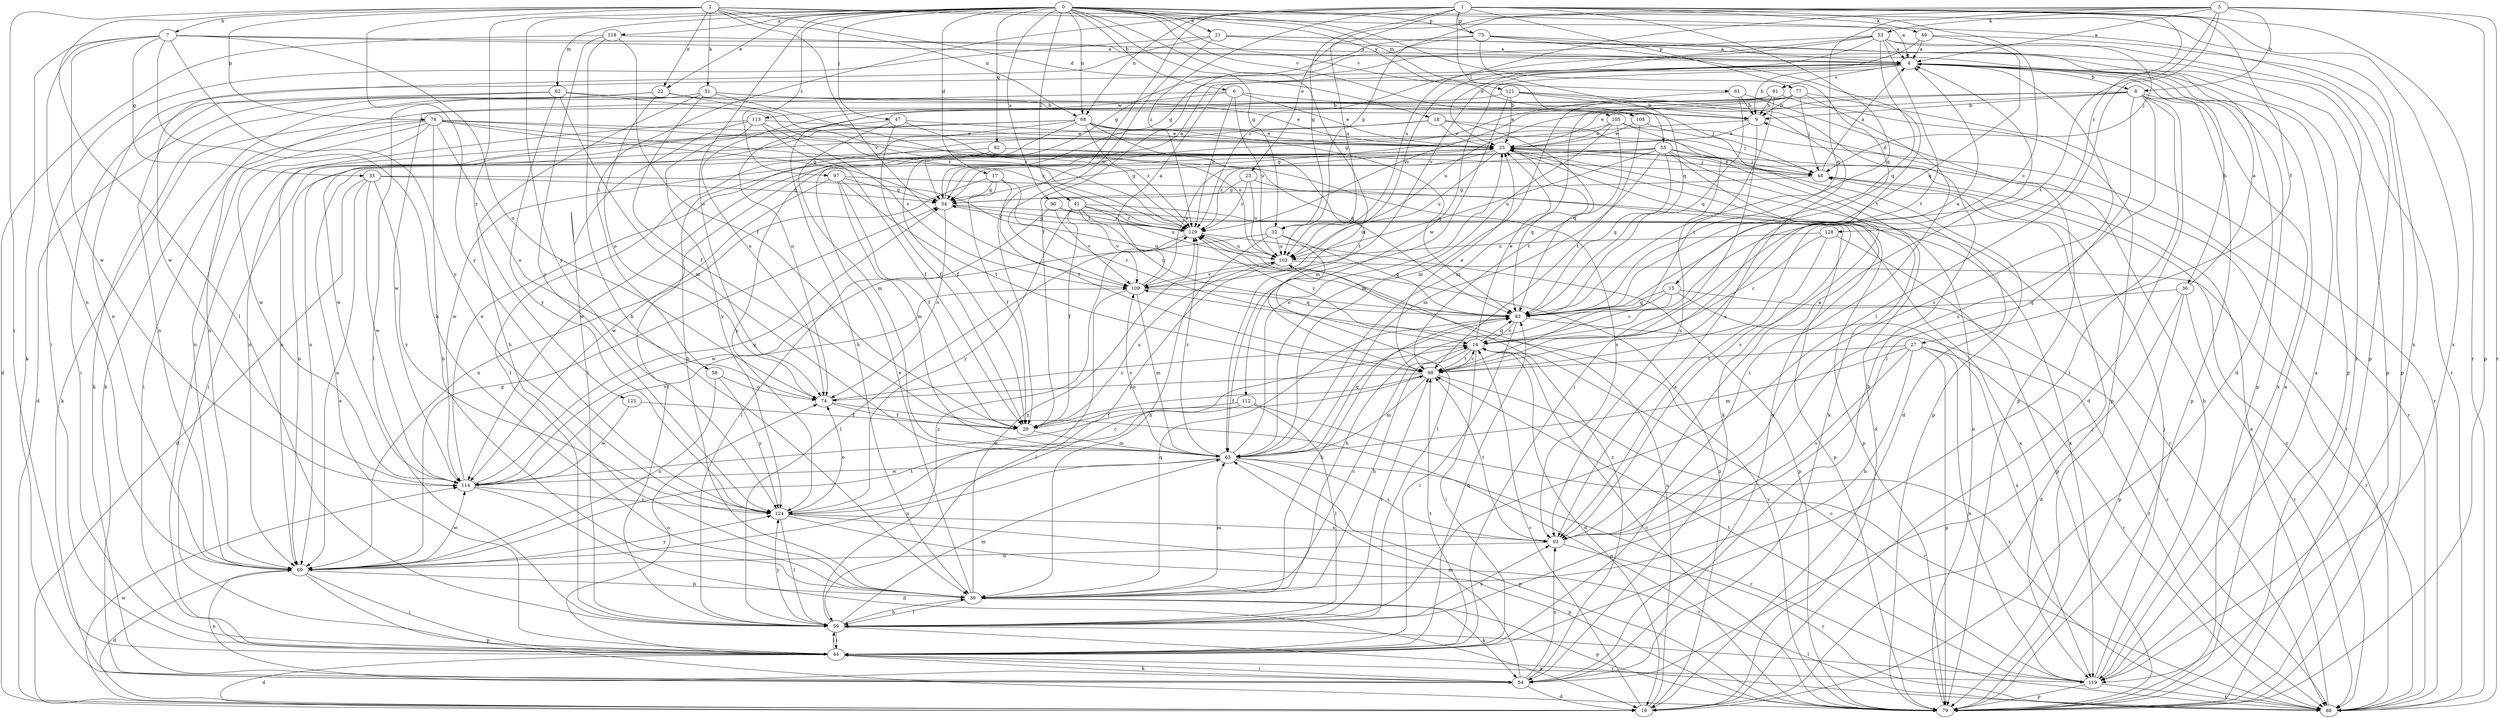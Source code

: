 strict digraph  {
0;
1;
2;
3;
4;
6;
7;
8;
9;
14;
15;
17;
18;
19;
21;
22;
23;
25;
27;
29;
32;
33;
34;
36;
39;
41;
44;
47;
48;
49;
51;
53;
54;
55;
58;
59;
61;
62;
63;
68;
69;
74;
75;
77;
78;
79;
82;
83;
88;
90;
91;
93;
97;
98;
103;
105;
108;
109;
112;
113;
114;
118;
119;
121;
124;
125;
128;
129;
0 -> 4  [label=a];
0 -> 6  [label=b];
0 -> 15  [label=d];
0 -> 17  [label=d];
0 -> 21  [label=e];
0 -> 22  [label=e];
0 -> 32  [label=g];
0 -> 41  [label=i];
0 -> 47  [label=j];
0 -> 61  [label=m];
0 -> 62  [label=m];
0 -> 63  [label=m];
0 -> 68  [label=n];
0 -> 74  [label=o];
0 -> 75  [label=p];
0 -> 82  [label=q];
0 -> 90  [label=s];
0 -> 97  [label=t];
0 -> 105  [label=v];
0 -> 108  [label=v];
0 -> 118  [label=x];
0 -> 121  [label=y];
0 -> 124  [label=y];
0 -> 125  [label=z];
1 -> 14  [label=c];
1 -> 27  [label=f];
1 -> 29  [label=f];
1 -> 32  [label=g];
1 -> 49  [label=k];
1 -> 55  [label=l];
1 -> 58  [label=l];
1 -> 68  [label=n];
1 -> 75  [label=p];
1 -> 77  [label=p];
1 -> 83  [label=q];
1 -> 88  [label=r];
1 -> 103  [label=u];
1 -> 119  [label=x];
1 -> 128  [label=z];
1 -> 129  [label=z];
2 -> 7  [label=b];
2 -> 18  [label=d];
2 -> 22  [label=e];
2 -> 44  [label=i];
2 -> 51  [label=k];
2 -> 59  [label=l];
2 -> 68  [label=n];
2 -> 78  [label=p];
2 -> 79  [label=p];
2 -> 109  [label=v];
2 -> 119  [label=x];
2 -> 124  [label=y];
3 -> 4  [label=a];
3 -> 8  [label=b];
3 -> 23  [label=e];
3 -> 32  [label=g];
3 -> 53  [label=k];
3 -> 59  [label=l];
3 -> 79  [label=p];
3 -> 83  [label=q];
3 -> 88  [label=r];
3 -> 98  [label=t];
3 -> 103  [label=u];
4 -> 8  [label=b];
4 -> 9  [label=b];
4 -> 36  [label=h];
4 -> 69  [label=n];
4 -> 79  [label=p];
4 -> 91  [label=s];
4 -> 93  [label=s];
4 -> 112  [label=w];
6 -> 25  [label=e];
6 -> 48  [label=j];
6 -> 103  [label=u];
6 -> 113  [label=w];
6 -> 114  [label=w];
6 -> 129  [label=z];
7 -> 4  [label=a];
7 -> 33  [label=g];
7 -> 39  [label=h];
7 -> 54  [label=k];
7 -> 69  [label=n];
7 -> 74  [label=o];
7 -> 79  [label=p];
7 -> 114  [label=w];
7 -> 124  [label=y];
8 -> 9  [label=b];
8 -> 19  [label=d];
8 -> 25  [label=e];
8 -> 44  [label=i];
8 -> 59  [label=l];
8 -> 74  [label=o];
8 -> 79  [label=p];
8 -> 93  [label=s];
8 -> 103  [label=u];
8 -> 119  [label=x];
9 -> 25  [label=e];
9 -> 34  [label=g];
9 -> 44  [label=i];
14 -> 4  [label=a];
14 -> 19  [label=d];
14 -> 25  [label=e];
14 -> 39  [label=h];
14 -> 44  [label=i];
14 -> 83  [label=q];
14 -> 98  [label=t];
14 -> 129  [label=z];
15 -> 14  [label=c];
15 -> 39  [label=h];
15 -> 83  [label=q];
15 -> 88  [label=r];
15 -> 119  [label=x];
17 -> 14  [label=c];
17 -> 29  [label=f];
17 -> 34  [label=g];
17 -> 69  [label=n];
17 -> 98  [label=t];
18 -> 25  [label=e];
18 -> 39  [label=h];
18 -> 44  [label=i];
18 -> 48  [label=j];
18 -> 83  [label=q];
19 -> 14  [label=c];
19 -> 103  [label=u];
19 -> 114  [label=w];
19 -> 129  [label=z];
21 -> 4  [label=a];
21 -> 44  [label=i];
21 -> 79  [label=p];
21 -> 109  [label=v];
21 -> 114  [label=w];
21 -> 119  [label=x];
22 -> 9  [label=b];
22 -> 19  [label=d];
22 -> 54  [label=k];
22 -> 74  [label=o];
22 -> 129  [label=z];
23 -> 34  [label=g];
23 -> 79  [label=p];
23 -> 103  [label=u];
23 -> 129  [label=z];
25 -> 48  [label=j];
25 -> 54  [label=k];
25 -> 83  [label=q];
25 -> 88  [label=r];
25 -> 103  [label=u];
25 -> 114  [label=w];
25 -> 129  [label=z];
27 -> 39  [label=h];
27 -> 63  [label=m];
27 -> 79  [label=p];
27 -> 88  [label=r];
27 -> 93  [label=s];
27 -> 98  [label=t];
27 -> 119  [label=x];
29 -> 63  [label=m];
29 -> 103  [label=u];
32 -> 39  [label=h];
32 -> 59  [label=l];
32 -> 83  [label=q];
32 -> 103  [label=u];
32 -> 114  [label=w];
33 -> 19  [label=d];
33 -> 34  [label=g];
33 -> 69  [label=n];
33 -> 83  [label=q];
33 -> 114  [label=w];
33 -> 124  [label=y];
34 -> 4  [label=a];
34 -> 74  [label=o];
34 -> 79  [label=p];
34 -> 129  [label=z];
36 -> 4  [label=a];
36 -> 19  [label=d];
36 -> 79  [label=p];
36 -> 83  [label=q];
36 -> 88  [label=r];
39 -> 14  [label=c];
39 -> 25  [label=e];
39 -> 54  [label=k];
39 -> 59  [label=l];
39 -> 63  [label=m];
39 -> 79  [label=p];
39 -> 83  [label=q];
39 -> 129  [label=z];
41 -> 29  [label=f];
41 -> 83  [label=q];
41 -> 103  [label=u];
41 -> 109  [label=v];
41 -> 119  [label=x];
41 -> 124  [label=y];
41 -> 129  [label=z];
44 -> 19  [label=d];
44 -> 25  [label=e];
44 -> 54  [label=k];
44 -> 59  [label=l];
44 -> 74  [label=o];
44 -> 83  [label=q];
44 -> 98  [label=t];
44 -> 119  [label=x];
47 -> 25  [label=e];
47 -> 29  [label=f];
47 -> 63  [label=m];
47 -> 69  [label=n];
47 -> 103  [label=u];
48 -> 4  [label=a];
48 -> 25  [label=e];
48 -> 34  [label=g];
48 -> 88  [label=r];
49 -> 4  [label=a];
49 -> 79  [label=p];
49 -> 83  [label=q];
49 -> 109  [label=v];
51 -> 9  [label=b];
51 -> 25  [label=e];
51 -> 29  [label=f];
51 -> 39  [label=h];
51 -> 54  [label=k];
51 -> 59  [label=l];
51 -> 129  [label=z];
53 -> 4  [label=a];
53 -> 25  [label=e];
53 -> 34  [label=g];
53 -> 48  [label=j];
53 -> 83  [label=q];
53 -> 88  [label=r];
53 -> 98  [label=t];
53 -> 109  [label=v];
53 -> 129  [label=z];
54 -> 19  [label=d];
54 -> 25  [label=e];
54 -> 44  [label=i];
54 -> 48  [label=j];
54 -> 63  [label=m];
54 -> 69  [label=n];
54 -> 93  [label=s];
54 -> 129  [label=z];
55 -> 19  [label=d];
55 -> 34  [label=g];
55 -> 48  [label=j];
55 -> 54  [label=k];
55 -> 63  [label=m];
55 -> 83  [label=q];
55 -> 93  [label=s];
55 -> 103  [label=u];
55 -> 114  [label=w];
55 -> 124  [label=y];
58 -> 69  [label=n];
58 -> 74  [label=o];
58 -> 124  [label=y];
59 -> 39  [label=h];
59 -> 44  [label=i];
59 -> 63  [label=m];
59 -> 88  [label=r];
59 -> 93  [label=s];
59 -> 98  [label=t];
59 -> 124  [label=y];
59 -> 129  [label=z];
61 -> 9  [label=b];
61 -> 34  [label=g];
61 -> 79  [label=p];
61 -> 83  [label=q];
62 -> 9  [label=b];
62 -> 44  [label=i];
62 -> 63  [label=m];
62 -> 69  [label=n];
62 -> 124  [label=y];
62 -> 129  [label=z];
63 -> 25  [label=e];
63 -> 69  [label=n];
63 -> 79  [label=p];
63 -> 83  [label=q];
63 -> 88  [label=r];
63 -> 93  [label=s];
63 -> 109  [label=v];
63 -> 114  [label=w];
63 -> 129  [label=z];
68 -> 25  [label=e];
68 -> 29  [label=f];
68 -> 44  [label=i];
68 -> 59  [label=l];
68 -> 79  [label=p];
68 -> 83  [label=q];
68 -> 98  [label=t];
68 -> 114  [label=w];
68 -> 129  [label=z];
69 -> 19  [label=d];
69 -> 34  [label=g];
69 -> 39  [label=h];
69 -> 44  [label=i];
69 -> 79  [label=p];
69 -> 98  [label=t];
69 -> 114  [label=w];
69 -> 124  [label=y];
74 -> 14  [label=c];
74 -> 29  [label=f];
74 -> 79  [label=p];
75 -> 4  [label=a];
75 -> 19  [label=d];
75 -> 29  [label=f];
75 -> 34  [label=g];
75 -> 83  [label=q];
75 -> 98  [label=t];
77 -> 9  [label=b];
77 -> 39  [label=h];
77 -> 44  [label=i];
77 -> 48  [label=j];
77 -> 63  [label=m];
77 -> 88  [label=r];
77 -> 129  [label=z];
78 -> 25  [label=e];
78 -> 34  [label=g];
78 -> 39  [label=h];
78 -> 44  [label=i];
78 -> 54  [label=k];
78 -> 69  [label=n];
78 -> 74  [label=o];
78 -> 83  [label=q];
78 -> 114  [label=w];
78 -> 129  [label=z];
79 -> 4  [label=a];
79 -> 14  [label=c];
79 -> 25  [label=e];
79 -> 109  [label=v];
82 -> 48  [label=j];
82 -> 59  [label=l];
82 -> 69  [label=n];
82 -> 93  [label=s];
83 -> 14  [label=c];
83 -> 39  [label=h];
83 -> 44  [label=i];
83 -> 88  [label=r];
88 -> 25  [label=e];
90 -> 59  [label=l];
90 -> 109  [label=v];
90 -> 119  [label=x];
90 -> 129  [label=z];
91 -> 9  [label=b];
91 -> 63  [label=m];
91 -> 69  [label=n];
91 -> 79  [label=p];
91 -> 98  [label=t];
93 -> 4  [label=a];
93 -> 69  [label=n];
93 -> 88  [label=r];
93 -> 98  [label=t];
97 -> 29  [label=f];
97 -> 34  [label=g];
97 -> 63  [label=m];
97 -> 88  [label=r];
97 -> 98  [label=t];
97 -> 114  [label=w];
98 -> 14  [label=c];
98 -> 25  [label=e];
98 -> 29  [label=f];
98 -> 63  [label=m];
98 -> 74  [label=o];
98 -> 88  [label=r];
103 -> 88  [label=r];
103 -> 109  [label=v];
103 -> 124  [label=y];
105 -> 25  [label=e];
105 -> 63  [label=m];
105 -> 69  [label=n];
105 -> 88  [label=r];
105 -> 93  [label=s];
105 -> 98  [label=t];
108 -> 19  [label=d];
108 -> 25  [label=e];
108 -> 98  [label=t];
109 -> 4  [label=a];
109 -> 25  [label=e];
109 -> 59  [label=l];
109 -> 63  [label=m];
109 -> 83  [label=q];
112 -> 29  [label=f];
112 -> 59  [label=l];
112 -> 88  [label=r];
112 -> 114  [label=w];
113 -> 25  [label=e];
113 -> 29  [label=f];
113 -> 59  [label=l];
113 -> 69  [label=n];
113 -> 109  [label=v];
113 -> 124  [label=y];
114 -> 19  [label=d];
114 -> 25  [label=e];
114 -> 34  [label=g];
114 -> 109  [label=v];
114 -> 124  [label=y];
118 -> 4  [label=a];
118 -> 19  [label=d];
118 -> 29  [label=f];
118 -> 39  [label=h];
118 -> 124  [label=y];
119 -> 4  [label=a];
119 -> 9  [label=b];
119 -> 14  [label=c];
119 -> 48  [label=j];
119 -> 59  [label=l];
119 -> 79  [label=p];
119 -> 88  [label=r];
119 -> 98  [label=t];
121 -> 9  [label=b];
121 -> 25  [label=e];
121 -> 54  [label=k];
121 -> 63  [label=m];
121 -> 74  [label=o];
121 -> 93  [label=s];
124 -> 14  [label=c];
124 -> 59  [label=l];
124 -> 74  [label=o];
124 -> 79  [label=p];
124 -> 88  [label=r];
124 -> 93  [label=s];
125 -> 29  [label=f];
125 -> 114  [label=w];
128 -> 14  [label=c];
128 -> 79  [label=p];
128 -> 93  [label=s];
128 -> 103  [label=u];
129 -> 34  [label=g];
129 -> 59  [label=l];
129 -> 79  [label=p];
129 -> 103  [label=u];
}
